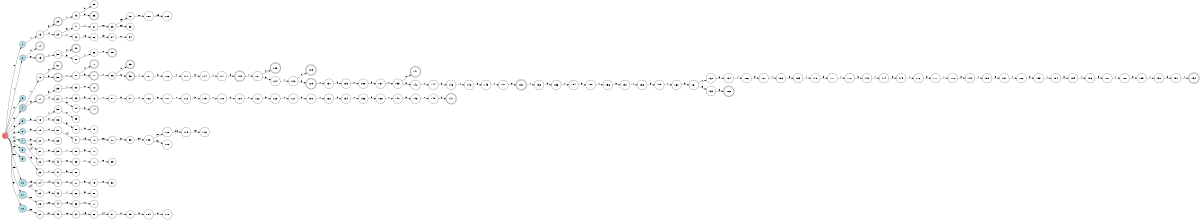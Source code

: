 digraph APTA {
__start0 [label="" shape="none"];

rankdir=LR;
size="8,5";

s0 [style="filled", color="black", fillcolor="#ff817b" shape="circle", label="0"];
s1 [style="filled", color="black", fillcolor="powderblue" shape="circle", label="1"];
s2 [style="filled", color="black", fillcolor="powderblue" shape="circle", label="2"];
s3 [style="filled", color="black", fillcolor="powderblue" shape="circle", label="3"];
s4 [style="rounded,filled", color="black", fillcolor="powderblue" shape="doublecircle", label="4"];
s5 [style="filled", color="black", fillcolor="powderblue" shape="circle", label="5"];
s6 [style="filled", color="black", fillcolor="powderblue" shape="circle", label="6"];
s7 [style="filled", color="black", fillcolor="powderblue" shape="circle", label="7"];
s8 [style="filled", color="black", fillcolor="powderblue" shape="circle", label="8"];
s9 [style="filled", color="black", fillcolor="powderblue" shape="circle", label="9"];
s10 [style="filled", color="black", fillcolor="powderblue" shape="circle", label="10"];
s11 [style="filled", color="black", fillcolor="powderblue" shape="circle", label="11"];
s12 [style="filled", color="black", fillcolor="powderblue" shape="circle", label="12"];
s13 [style="filled", color="black", fillcolor="white" shape="circle", label="13"];
s14 [style="rounded,filled", color="black", fillcolor="white" shape="doublecircle", label="14"];
s15 [style="rounded,filled", color="black", fillcolor="white" shape="doublecircle", label="15"];
s16 [style="filled", color="black", fillcolor="white" shape="circle", label="16"];
s17 [style="rounded,filled", color="black", fillcolor="white" shape="doublecircle", label="17"];
s18 [style="filled", color="black", fillcolor="white" shape="circle", label="18"];
s19 [style="filled", color="black", fillcolor="white" shape="circle", label="19"];
s20 [style="filled", color="black", fillcolor="white" shape="circle", label="20"];
s21 [style="filled", color="black", fillcolor="white" shape="circle", label="21"];
s22 [style="filled", color="black", fillcolor="white" shape="circle", label="22"];
s23 [style="filled", color="black", fillcolor="white" shape="circle", label="23"];
s24 [style="filled", color="black", fillcolor="white" shape="circle", label="24"];
s25 [style="filled", color="black", fillcolor="white" shape="circle", label="25"];
s26 [style="filled", color="black", fillcolor="white" shape="circle", label="26"];
s27 [style="filled", color="black", fillcolor="white" shape="circle", label="27"];
s28 [style="rounded,filled", color="black", fillcolor="white" shape="doublecircle", label="28"];
s29 [style="filled", color="black", fillcolor="white" shape="circle", label="29"];
s30 [style="filled", color="black", fillcolor="white" shape="circle", label="30"];
s31 [style="rounded,filled", color="black", fillcolor="white" shape="doublecircle", label="31"];
s32 [style="rounded,filled", color="black", fillcolor="white" shape="doublecircle", label="32"];
s33 [style="filled", color="black", fillcolor="white" shape="circle", label="33"];
s34 [style="filled", color="black", fillcolor="white" shape="circle", label="34"];
s35 [style="filled", color="black", fillcolor="white" shape="circle", label="35"];
s36 [style="filled", color="black", fillcolor="white" shape="circle", label="36"];
s37 [style="filled", color="black", fillcolor="white" shape="circle", label="37"];
s38 [style="filled", color="black", fillcolor="white" shape="circle", label="38"];
s39 [style="filled", color="black", fillcolor="white" shape="circle", label="39"];
s40 [style="filled", color="black", fillcolor="white" shape="circle", label="40"];
s41 [style="filled", color="black", fillcolor="white" shape="circle", label="41"];
s42 [style="filled", color="black", fillcolor="white" shape="circle", label="42"];
s43 [style="filled", color="black", fillcolor="white" shape="circle", label="43"];
s44 [style="filled", color="black", fillcolor="white" shape="circle", label="44"];
s45 [style="filled", color="black", fillcolor="white" shape="circle", label="45"];
s46 [style="filled", color="black", fillcolor="white" shape="circle", label="46"];
s47 [style="filled", color="black", fillcolor="white" shape="circle", label="47"];
s48 [style="filled", color="black", fillcolor="white" shape="circle", label="48"];
s49 [style="rounded,filled", color="black", fillcolor="white" shape="doublecircle", label="49"];
s50 [style="filled", color="black", fillcolor="white" shape="circle", label="50"];
s51 [style="filled", color="black", fillcolor="white" shape="circle", label="51"];
s52 [style="filled", color="black", fillcolor="white" shape="circle", label="52"];
s53 [style="filled", color="black", fillcolor="white" shape="circle", label="53"];
s54 [style="filled", color="black", fillcolor="white" shape="circle", label="54"];
s55 [style="filled", color="black", fillcolor="white" shape="circle", label="55"];
s56 [style="filled", color="black", fillcolor="white" shape="circle", label="56"];
s57 [style="filled", color="black", fillcolor="white" shape="circle", label="57"];
s58 [style="filled", color="black", fillcolor="white" shape="circle", label="58"];
s59 [style="filled", color="black", fillcolor="white" shape="circle", label="59"];
s60 [style="filled", color="black", fillcolor="white" shape="circle", label="60"];
s61 [style="filled", color="black", fillcolor="white" shape="circle", label="61"];
s62 [style="filled", color="black", fillcolor="white" shape="circle", label="62"];
s63 [style="filled", color="black", fillcolor="white" shape="circle", label="63"];
s64 [style="filled", color="black", fillcolor="white" shape="circle", label="64"];
s65 [style="filled", color="black", fillcolor="white" shape="circle", label="65"];
s66 [style="rounded,filled", color="black", fillcolor="white" shape="doublecircle", label="66"];
s67 [style="filled", color="black", fillcolor="white" shape="circle", label="67"];
s68 [style="filled", color="black", fillcolor="white" shape="circle", label="68"];
s69 [style="filled", color="black", fillcolor="white" shape="circle", label="69"];
s70 [style="rounded,filled", color="black", fillcolor="white" shape="doublecircle", label="70"];
s71 [style="rounded,filled", color="black", fillcolor="white" shape="doublecircle", label="71"];
s72 [style="rounded,filled", color="black", fillcolor="white" shape="doublecircle", label="72"];
s73 [style="filled", color="black", fillcolor="white" shape="circle", label="73"];
s74 [style="rounded,filled", color="black", fillcolor="white" shape="doublecircle", label="74"];
s75 [style="filled", color="black", fillcolor="white" shape="circle", label="75"];
s76 [style="filled", color="black", fillcolor="white" shape="circle", label="76"];
s77 [style="filled", color="black", fillcolor="white" shape="circle", label="77"];
s78 [style="filled", color="black", fillcolor="white" shape="circle", label="78"];
s79 [style="filled", color="black", fillcolor="white" shape="circle", label="79"];
s80 [style="filled", color="black", fillcolor="white" shape="circle", label="80"];
s81 [style="filled", color="black", fillcolor="white" shape="circle", label="81"];
s82 [style="filled", color="black", fillcolor="white" shape="circle", label="82"];
s83 [style="filled", color="black", fillcolor="white" shape="circle", label="83"];
s84 [style="filled", color="black", fillcolor="white" shape="circle", label="84"];
s85 [style="rounded,filled", color="black", fillcolor="white" shape="doublecircle", label="85"];
s86 [style="filled", color="black", fillcolor="white" shape="circle", label="86"];
s87 [style="filled", color="black", fillcolor="white" shape="circle", label="87"];
s88 [style="filled", color="black", fillcolor="white" shape="circle", label="88"];
s89 [style="filled", color="black", fillcolor="white" shape="circle", label="89"];
s90 [style="filled", color="black", fillcolor="white" shape="circle", label="90"];
s91 [style="filled", color="black", fillcolor="white" shape="circle", label="91"];
s92 [style="filled", color="black", fillcolor="white" shape="circle", label="92"];
s93 [style="filled", color="black", fillcolor="white" shape="circle", label="93"];
s94 [style="filled", color="black", fillcolor="white" shape="circle", label="94"];
s95 [style="rounded,filled", color="black", fillcolor="white" shape="doublecircle", label="95"];
s96 [style="rounded,filled", color="black", fillcolor="white" shape="doublecircle", label="96"];
s97 [style="filled", color="black", fillcolor="white" shape="circle", label="97"];
s98 [style="filled", color="black", fillcolor="white" shape="circle", label="98"];
s99 [style="filled", color="black", fillcolor="white" shape="circle", label="99"];
s100 [style="filled", color="black", fillcolor="white" shape="circle", label="100"];
s101 [style="filled", color="black", fillcolor="white" shape="circle", label="101"];
s102 [style="filled", color="black", fillcolor="white" shape="circle", label="102"];
s103 [style="filled", color="black", fillcolor="white" shape="circle", label="103"];
s104 [style="filled", color="black", fillcolor="white" shape="circle", label="104"];
s105 [style="filled", color="black", fillcolor="white" shape="circle", label="105"];
s106 [style="filled", color="black", fillcolor="white" shape="circle", label="106"];
s107 [style="filled", color="black", fillcolor="white" shape="circle", label="107"];
s108 [style="filled", color="black", fillcolor="white" shape="circle", label="108"];
s109 [style="filled", color="black", fillcolor="white" shape="circle", label="109"];
s110 [style="filled", color="black", fillcolor="white" shape="circle", label="110"];
s111 [style="filled", color="black", fillcolor="white" shape="circle", label="111"];
s112 [style="filled", color="black", fillcolor="white" shape="circle", label="112"];
s113 [style="filled", color="black", fillcolor="white" shape="circle", label="113"];
s114 [style="filled", color="black", fillcolor="white" shape="circle", label="114"];
s115 [style="filled", color="black", fillcolor="white" shape="circle", label="115"];
s116 [style="filled", color="black", fillcolor="white" shape="circle", label="116"];
s117 [style="filled", color="black", fillcolor="white" shape="circle", label="117"];
s118 [style="filled", color="black", fillcolor="white" shape="circle", label="118"];
s119 [style="rounded,filled", color="black", fillcolor="white" shape="doublecircle", label="119"];
s120 [style="filled", color="black", fillcolor="white" shape="circle", label="120"];
s121 [style="filled", color="black", fillcolor="white" shape="circle", label="121"];
s122 [style="filled", color="black", fillcolor="white" shape="circle", label="122"];
s123 [style="rounded,filled", color="black", fillcolor="white" shape="doublecircle", label="123"];
s124 [style="filled", color="black", fillcolor="white" shape="circle", label="124"];
s125 [style="filled", color="black", fillcolor="white" shape="circle", label="125"];
s126 [style="filled", color="black", fillcolor="white" shape="circle", label="126"];
s127 [style="filled", color="black", fillcolor="white" shape="circle", label="127"];
s128 [style="rounded,filled", color="black", fillcolor="white" shape="doublecircle", label="128"];
s129 [style="rounded,filled", color="black", fillcolor="white" shape="doublecircle", label="129"];
s130 [style="filled", color="black", fillcolor="white" shape="circle", label="130"];
s131 [style="filled", color="black", fillcolor="white" shape="circle", label="131"];
s132 [style="filled", color="black", fillcolor="white" shape="circle", label="132"];
s133 [style="filled", color="black", fillcolor="white" shape="circle", label="133"];
s134 [style="filled", color="black", fillcolor="white" shape="circle", label="134"];
s135 [style="filled", color="black", fillcolor="white" shape="circle", label="135"];
s136 [style="filled", color="black", fillcolor="white" shape="circle", label="136"];
s137 [style="filled", color="black", fillcolor="white" shape="circle", label="137"];
s138 [style="filled", color="black", fillcolor="white" shape="circle", label="138"];
s139 [style="filled", color="black", fillcolor="white" shape="circle", label="139"];
s140 [style="filled", color="black", fillcolor="white" shape="circle", label="140"];
s141 [style="rounded,filled", color="black", fillcolor="white" shape="doublecircle", label="141"];
s142 [style="filled", color="black", fillcolor="white" shape="circle", label="142"];
s143 [style="filled", color="black", fillcolor="white" shape="circle", label="143"];
s144 [style="filled", color="black", fillcolor="white" shape="circle", label="144"];
s145 [style="filled", color="black", fillcolor="white" shape="circle", label="145"];
s146 [style="filled", color="black", fillcolor="white" shape="circle", label="146"];
s147 [style="rounded,filled", color="black", fillcolor="white" shape="doublecircle", label="147"];
s148 [style="filled", color="black", fillcolor="white" shape="circle", label="148"];
s149 [style="filled", color="black", fillcolor="white" shape="circle", label="149"];
s150 [style="filled", color="black", fillcolor="white" shape="circle", label="150"];
s151 [style="rounded,filled", color="black", fillcolor="white" shape="doublecircle", label="151"];
s152 [style="filled", color="black", fillcolor="white" shape="circle", label="152"];
s153 [style="filled", color="black", fillcolor="white" shape="circle", label="153"];
s154 [style="filled", color="black", fillcolor="white" shape="circle", label="154"];
s155 [style="filled", color="black", fillcolor="white" shape="circle", label="155"];
s156 [style="filled", color="black", fillcolor="white" shape="circle", label="156"];
s157 [style="filled", color="black", fillcolor="white" shape="circle", label="157"];
s158 [style="filled", color="black", fillcolor="white" shape="circle", label="158"];
s159 [style="filled", color="black", fillcolor="white" shape="circle", label="159"];
s160 [style="filled", color="black", fillcolor="white" shape="circle", label="160"];
s161 [style="filled", color="black", fillcolor="white" shape="circle", label="161"];
s162 [style="filled", color="black", fillcolor="white" shape="circle", label="162"];
s163 [style="filled", color="black", fillcolor="white" shape="circle", label="163"];
s164 [style="filled", color="black", fillcolor="white" shape="circle", label="164"];
s165 [style="rounded,filled", color="black", fillcolor="white" shape="doublecircle", label="165"];
s166 [style="filled", color="black", fillcolor="white" shape="circle", label="166"];
s167 [style="filled", color="black", fillcolor="white" shape="circle", label="167"];
s168 [style="filled", color="black", fillcolor="white" shape="circle", label="168"];
s169 [style="filled", color="black", fillcolor="white" shape="circle", label="169"];
s170 [style="filled", color="black", fillcolor="white" shape="circle", label="170"];
s171 [style="filled", color="black", fillcolor="white" shape="circle", label="171"];
s172 [style="filled", color="black", fillcolor="white" shape="circle", label="172"];
s173 [style="filled", color="black", fillcolor="white" shape="circle", label="173"];
s174 [style="filled", color="black", fillcolor="white" shape="circle", label="174"];
s175 [style="filled", color="black", fillcolor="white" shape="circle", label="175"];
s176 [style="filled", color="black", fillcolor="white" shape="circle", label="176"];
s177 [style="filled", color="black", fillcolor="white" shape="circle", label="177"];
s178 [style="filled", color="black", fillcolor="white" shape="circle", label="178"];
s179 [style="filled", color="black", fillcolor="white" shape="circle", label="179"];
s180 [style="filled", color="black", fillcolor="white" shape="circle", label="180"];
s181 [style="filled", color="black", fillcolor="white" shape="circle", label="181"];
s182 [style="filled", color="black", fillcolor="white" shape="circle", label="182"];
s183 [style="filled", color="black", fillcolor="white" shape="circle", label="183"];
s184 [style="filled", color="black", fillcolor="white" shape="circle", label="184"];
s185 [style="filled", color="black", fillcolor="white" shape="circle", label="185"];
s186 [style="filled", color="black", fillcolor="white" shape="circle", label="186"];
s187 [style="filled", color="black", fillcolor="white" shape="circle", label="187"];
s188 [style="filled", color="black", fillcolor="white" shape="circle", label="188"];
s189 [style="filled", color="black", fillcolor="white" shape="circle", label="189"];
s190 [style="filled", color="black", fillcolor="white" shape="circle", label="190"];
s191 [style="filled", color="black", fillcolor="white" shape="circle", label="191"];
s192 [style="rounded,filled", color="black", fillcolor="white" shape="doublecircle", label="192"];
s0 -> s1 [label="0"];
s0 -> s2 [label="1"];
s0 -> s3 [label="2"];
s0 -> s4 [label="3"];
s0 -> s5 [label="6"];
s0 -> s6 [label="8"];
s0 -> s7 [label="11"];
s0 -> s8 [label="15"];
s0 -> s9 [label="19"];
s0 -> s10 [label="26"];
s0 -> s11 [label="29"];
s0 -> s12 [label="31"];
s1 -> s13 [label="1"];
s2 -> s14 [label="0"];
s2 -> s15 [label="3"];
s4 -> s16 [label="1"];
s4 -> s17 [label="6"];
s5 -> s18 [label="3"];
s6 -> s19 [label="9"];
s7 -> s20 [label="9"];
s7 -> s21 [label="12"];
s7 -> s22 [label="14"];
s8 -> s23 [label="13"];
s10 -> s24 [label="15"];
s10 -> s25 [label="24"];
s11 -> s26 [label="28"];
s12 -> s27 [label="30"];
s13 -> s28 [label="3"];
s13 -> s29 [label="4"];
s15 -> s30 [label="1"];
s16 -> s31 [label="0"];
s16 -> s32 [label="3"];
s17 -> s33 [label="3"];
s17 -> s34 [label="4"];
s18 -> s35 [label="1"];
s18 -> s36 [label="2"];
s19 -> s37 [label="11"];
s20 -> s38 [label="8"];
s21 -> s39 [label="6"];
s22 -> s40 [label="12"];
s23 -> s41 [label="7"];
s24 -> s42 [label="14"];
s25 -> s43 [label="13"];
s26 -> s44 [label="22"];
s27 -> s45 [label="27"];
s28 -> s46 [label="1"];
s29 -> s47 [label="5"];
s29 -> s48 [label="7"];
s30 -> s49 [label="0"];
s30 -> s50 [label="3"];
s32 -> s51 [label="1"];
s33 -> s52 [label="1"];
s34 -> s53 [label="1"];
s34 -> s54 [label="6"];
s35 -> s55 [label="0"];
s36 -> s56 [label="3"];
s37 -> s57 [label="14"];
s39 -> s58 [label="7"];
s40 -> s59 [label="6"];
s41 -> s60 [label="5"];
s42 -> s61 [label="11"];
s43 -> s62 [label="7"];
s44 -> s63 [label="19"];
s45 -> s64 [label="26"];
s46 -> s65 [label="0"];
s46 -> s66 [label="3"];
s47 -> s67 [label="7"];
s48 -> s68 [label="18"];
s50 -> s69 [label="1"];
s51 -> s70 [label="0"];
s51 -> s71 [label="3"];
s52 -> s72 [label="0"];
s53 -> s73 [label="3"];
s54 -> s74 [label="3"];
s56 -> s75 [label="6"];
s57 -> s76 [label="15"];
s58 -> s77 [label="5"];
s59 -> s78 [label="7"];
s61 -> s79 [label="9"];
s62 -> s80 [label="5"];
s63 -> s81 [label="17"];
s64 -> s82 [label="15"];
s67 -> s83 [label="18"];
s68 -> s84 [label="19"];
s69 -> s85 [label="0"];
s71 -> s86 [label="1"];
s73 -> s87 [label="1"];
s76 -> s88 [label="26"];
s78 -> s89 [label="5"];
s79 -> s90 [label="8"];
s82 -> s91 [label="14"];
s83 -> s92 [label="19"];
s83 -> s93 [label="23"];
s84 -> s94 [label="22"];
s86 -> s95 [label="0"];
s86 -> s96 [label="3"];
s87 -> s97 [label="3"];
s88 -> s98 [label="27"];
s91 -> s99 [label="11"];
s92 -> s100 [label="22"];
s96 -> s101 [label="1"];
s97 -> s102 [label="1"];
s98 -> s103 [label="30"];
s99 -> s104 [label="9"];
s100 -> s105 [label="23"];
s101 -> s106 [label="3"];
s102 -> s107 [label="3"];
s103 -> s108 [label="27"];
s103 -> s109 [label="31"];
s104 -> s110 [label="8"];
s106 -> s111 [label="1"];
s107 -> s112 [label="1"];
s108 -> s113 [label="26"];
s111 -> s114 [label="3"];
s112 -> s115 [label="3"];
s113 -> s116 [label="15"];
s114 -> s117 [label="1"];
s115 -> s118 [label="1"];
s117 -> s119 [label="3"];
s118 -> s120 [label="3"];
s119 -> s121 [label="1"];
s120 -> s122 [label="1"];
s121 -> s123 [label="0"];
s121 -> s124 [label="3"];
s122 -> s125 [label="3"];
s124 -> s126 [label="1"];
s125 -> s127 [label="1"];
s126 -> s128 [label="0"];
s126 -> s129 [label="3"];
s127 -> s130 [label="3"];
s129 -> s131 [label="1"];
s130 -> s132 [label="1"];
s131 -> s133 [label="3"];
s132 -> s134 [label="3"];
s133 -> s135 [label="1"];
s134 -> s136 [label="1"];
s135 -> s137 [label="3"];
s136 -> s138 [label="3"];
s137 -> s139 [label="1"];
s138 -> s140 [label="1"];
s139 -> s141 [label="0"];
s139 -> s142 [label="3"];
s140 -> s143 [label="3"];
s142 -> s144 [label="1"];
s143 -> s145 [label="1"];
s144 -> s146 [label="3"];
s145 -> s147 [label="3"];
s146 -> s148 [label="1"];
s148 -> s149 [label="3"];
s149 -> s150 [label="1"];
s150 -> s151 [label="3"];
s151 -> s152 [label="1"];
s152 -> s153 [label="3"];
s153 -> s154 [label="1"];
s154 -> s155 [label="3"];
s155 -> s156 [label="1"];
s156 -> s157 [label="3"];
s157 -> s158 [label="1"];
s158 -> s159 [label="3"];
s159 -> s160 [label="1"];
s160 -> s161 [label="3"];
s161 -> s162 [label="1"];
s161 -> s163 [label="6"];
s162 -> s164 [label="3"];
s163 -> s165 [label="3"];
s164 -> s166 [label="1"];
s166 -> s167 [label="3"];
s167 -> s168 [label="1"];
s168 -> s169 [label="3"];
s169 -> s170 [label="1"];
s170 -> s171 [label="3"];
s171 -> s172 [label="1"];
s172 -> s173 [label="3"];
s173 -> s174 [label="1"];
s174 -> s175 [label="3"];
s175 -> s176 [label="1"];
s176 -> s177 [label="3"];
s177 -> s178 [label="1"];
s178 -> s179 [label="3"];
s179 -> s180 [label="1"];
s180 -> s181 [label="3"];
s181 -> s182 [label="1"];
s182 -> s183 [label="3"];
s183 -> s184 [label="1"];
s184 -> s185 [label="3"];
s185 -> s186 [label="1"];
s186 -> s187 [label="3"];
s187 -> s188 [label="1"];
s188 -> s189 [label="3"];
s189 -> s190 [label="1"];
s190 -> s191 [label="3"];
s191 -> s192 [label="1"];

}